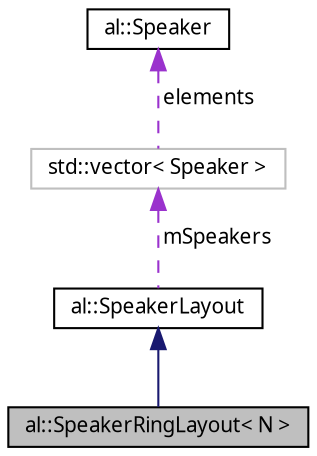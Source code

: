digraph "al::SpeakerRingLayout&lt; N &gt;"
{
 // LATEX_PDF_SIZE
  bgcolor="transparent";
  edge [fontname="FreeSans.ttf",fontsize="10",labelfontname="FreeSans.ttf",labelfontsize="10"];
  node [fontname="FreeSans.ttf",fontsize="10",shape=record];
  Node1 [label="al::SpeakerRingLayout\< N \>",height=0.2,width=0.4,color="black", fillcolor="grey75", style="filled", fontcolor="black",tooltip=" "];
  Node2 -> Node1 [dir="back",color="midnightblue",fontsize="10",style="solid",fontname="FreeSans.ttf"];
  Node2 [label="al::SpeakerLayout",height=0.2,width=0.4,color="black",URL="$classal_1_1_speaker_layout.html",tooltip=" "];
  Node3 -> Node2 [dir="back",color="darkorchid3",fontsize="10",style="dashed",label=" mSpeakers" ,fontname="FreeSans.ttf"];
  Node3 [label="std::vector\< Speaker \>",height=0.2,width=0.4,color="grey75",tooltip=" "];
  Node4 -> Node3 [dir="back",color="darkorchid3",fontsize="10",style="dashed",label=" elements" ,fontname="FreeSans.ttf"];
  Node4 [label="al::Speaker",height=0.2,width=0.4,color="black",URL="$classal_1_1_speaker.html",tooltip=" "];
}
